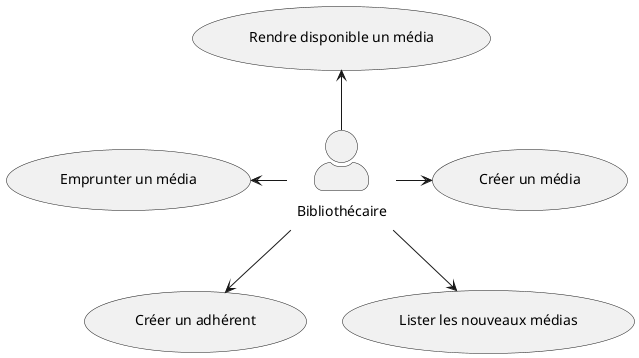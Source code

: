 @startuml
skinparam actorStyle awesome
:Bibliothécaire: as Bibli

skinparam padding 10



Bibli --> (Créer un adhérent)
Bibli -right-> (Créer un média)
Bibli -down-> (Lister les nouveaux médias)
Bibli -up-> (Rendre disponible un média)
Bibli -left-> (Emprunter un média)
@enduml
